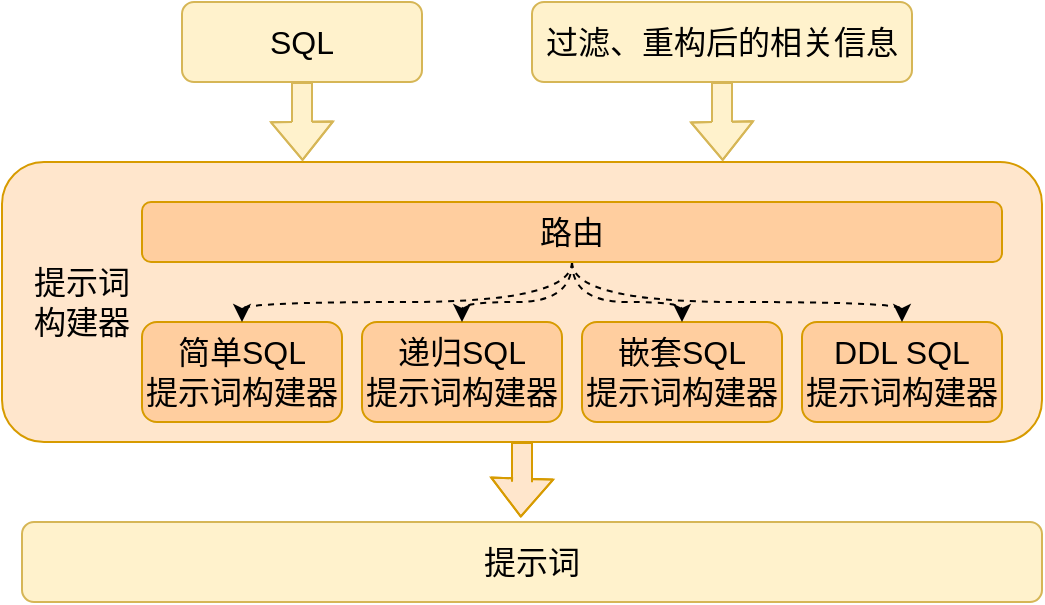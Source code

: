 <mxfile version="24.7.13">
  <diagram name="第 1 页" id="XPRD3n8K4NQ8LHeCoCzI">
    <mxGraphModel dx="1434" dy="759" grid="1" gridSize="10" guides="1" tooltips="1" connect="1" arrows="1" fold="1" page="1" pageScale="1" pageWidth="827" pageHeight="1169" math="0" shadow="0">
      <root>
        <mxCell id="0" />
        <mxCell id="1" parent="0" />
        <mxCell id="YVu898vXx8Sxn03sNdAM-1" value="" style="rounded=1;whiteSpace=wrap;html=1;fillColor=#ffe6cc;strokeColor=#d79b00;" parent="1" vertex="1">
          <mxGeometry x="70" y="340" width="520" height="140" as="geometry" />
        </mxCell>
        <mxCell id="YVu898vXx8Sxn03sNdAM-2" value="SQL" style="rounded=1;whiteSpace=wrap;html=1;fontSize=16;fillColor=#fff2cc;strokeColor=#d6b656;" parent="1" vertex="1">
          <mxGeometry x="160" y="260" width="120" height="40" as="geometry" />
        </mxCell>
        <mxCell id="YVu898vXx8Sxn03sNdAM-3" value="简单SQL&lt;div&gt;提示词构建器&lt;/div&gt;" style="rounded=1;whiteSpace=wrap;html=1;fontSize=16;fillColor=#FFCE9F;strokeColor=#d79b00;" parent="1" vertex="1">
          <mxGeometry x="140" y="420" width="100" height="50" as="geometry" />
        </mxCell>
        <mxCell id="YVu898vXx8Sxn03sNdAM-4" value="递归SQL&lt;div&gt;提示词构建器&lt;/div&gt;" style="rounded=1;whiteSpace=wrap;html=1;fontSize=16;fillColor=#FFCE9F;strokeColor=#d79b00;" parent="1" vertex="1">
          <mxGeometry x="250" y="420" width="100" height="50" as="geometry" />
        </mxCell>
        <mxCell id="YVu898vXx8Sxn03sNdAM-6" value="DDL SQL&lt;div&gt;提示词构建器&lt;/div&gt;" style="rounded=1;whiteSpace=wrap;html=1;fontSize=16;fillColor=#FFCE9F;strokeColor=#d79b00;" parent="1" vertex="1">
          <mxGeometry x="470" y="420" width="100" height="50" as="geometry" />
        </mxCell>
        <mxCell id="YVu898vXx8Sxn03sNdAM-7" value="嵌套SQL&lt;div&gt;提示词构建器&lt;/div&gt;" style="rounded=1;whiteSpace=wrap;html=1;fontSize=16;fillColor=#FFCE9F;strokeColor=#d79b00;" parent="1" vertex="1">
          <mxGeometry x="360" y="420" width="100" height="50" as="geometry" />
        </mxCell>
        <mxCell id="YVu898vXx8Sxn03sNdAM-14" style="edgeStyle=orthogonalEdgeStyle;rounded=0;orthogonalLoop=1;jettySize=auto;html=1;entryX=0.5;entryY=0;entryDx=0;entryDy=0;curved=1;dashed=1;" parent="1" source="YVu898vXx8Sxn03sNdAM-8" target="YVu898vXx8Sxn03sNdAM-3" edge="1">
          <mxGeometry relative="1" as="geometry" />
        </mxCell>
        <mxCell id="YVu898vXx8Sxn03sNdAM-15" style="edgeStyle=orthogonalEdgeStyle;rounded=0;orthogonalLoop=1;jettySize=auto;html=1;entryX=0.5;entryY=0;entryDx=0;entryDy=0;curved=1;dashed=1;" parent="1" source="YVu898vXx8Sxn03sNdAM-8" target="YVu898vXx8Sxn03sNdAM-4" edge="1">
          <mxGeometry relative="1" as="geometry" />
        </mxCell>
        <mxCell id="YVu898vXx8Sxn03sNdAM-16" style="edgeStyle=orthogonalEdgeStyle;rounded=0;orthogonalLoop=1;jettySize=auto;html=1;curved=1;dashed=1;" parent="1" source="YVu898vXx8Sxn03sNdAM-8" target="YVu898vXx8Sxn03sNdAM-7" edge="1">
          <mxGeometry relative="1" as="geometry" />
        </mxCell>
        <mxCell id="YVu898vXx8Sxn03sNdAM-17" style="edgeStyle=orthogonalEdgeStyle;rounded=0;orthogonalLoop=1;jettySize=auto;html=1;entryX=0.5;entryY=0;entryDx=0;entryDy=0;dashed=1;curved=1;" parent="1" source="YVu898vXx8Sxn03sNdAM-8" target="YVu898vXx8Sxn03sNdAM-6" edge="1">
          <mxGeometry relative="1" as="geometry" />
        </mxCell>
        <mxCell id="YVu898vXx8Sxn03sNdAM-8" value="路由" style="rounded=1;whiteSpace=wrap;html=1;fontSize=16;fillColor=#FFCE9F;strokeColor=#d79b00;" parent="1" vertex="1">
          <mxGeometry x="140" y="360" width="430" height="30" as="geometry" />
        </mxCell>
        <mxCell id="YVu898vXx8Sxn03sNdAM-9" value="过滤、重构后的相关信息" style="rounded=1;whiteSpace=wrap;html=1;fontSize=16;fillColor=#fff2cc;strokeColor=#d6b656;" parent="1" vertex="1">
          <mxGeometry x="335" y="260" width="190" height="40" as="geometry" />
        </mxCell>
        <mxCell id="YVu898vXx8Sxn03sNdAM-11" value="提示词构建器" style="text;html=1;align=center;verticalAlign=middle;whiteSpace=wrap;rounded=0;fontSize=16;" parent="1" vertex="1">
          <mxGeometry x="80" y="395" width="60" height="30" as="geometry" />
        </mxCell>
        <mxCell id="YVu898vXx8Sxn03sNdAM-18" style="edgeStyle=orthogonalEdgeStyle;rounded=0;orthogonalLoop=1;jettySize=auto;html=1;entryX=0.289;entryY=-0.004;entryDx=0;entryDy=0;entryPerimeter=0;shape=flexArrow;fillColor=#fff2cc;strokeColor=#d6b656;" parent="1" source="YVu898vXx8Sxn03sNdAM-2" target="YVu898vXx8Sxn03sNdAM-1" edge="1">
          <mxGeometry relative="1" as="geometry" />
        </mxCell>
        <mxCell id="YVu898vXx8Sxn03sNdAM-19" style="edgeStyle=orthogonalEdgeStyle;rounded=0;orthogonalLoop=1;jettySize=auto;html=1;entryX=0.693;entryY=-0.004;entryDx=0;entryDy=0;entryPerimeter=0;shape=flexArrow;fillColor=#fff2cc;strokeColor=#d6b656;" parent="1" source="YVu898vXx8Sxn03sNdAM-9" target="YVu898vXx8Sxn03sNdAM-1" edge="1">
          <mxGeometry relative="1" as="geometry" />
        </mxCell>
        <mxCell id="YVu898vXx8Sxn03sNdAM-20" value="提示词" style="rounded=1;whiteSpace=wrap;html=1;fontSize=16;fillColor=#fff2cc;strokeColor=#d6b656;" parent="1" vertex="1">
          <mxGeometry x="80" y="520" width="510" height="40" as="geometry" />
        </mxCell>
        <mxCell id="YVu898vXx8Sxn03sNdAM-22" style="edgeStyle=orthogonalEdgeStyle;rounded=0;orthogonalLoop=1;jettySize=auto;html=1;entryX=0.489;entryY=-0.056;entryDx=0;entryDy=0;entryPerimeter=0;shape=flexArrow;fillColor=#ffe6cc;strokeColor=#d79b00;" parent="1" source="YVu898vXx8Sxn03sNdAM-1" target="YVu898vXx8Sxn03sNdAM-20" edge="1">
          <mxGeometry relative="1" as="geometry" />
        </mxCell>
      </root>
    </mxGraphModel>
  </diagram>
</mxfile>
